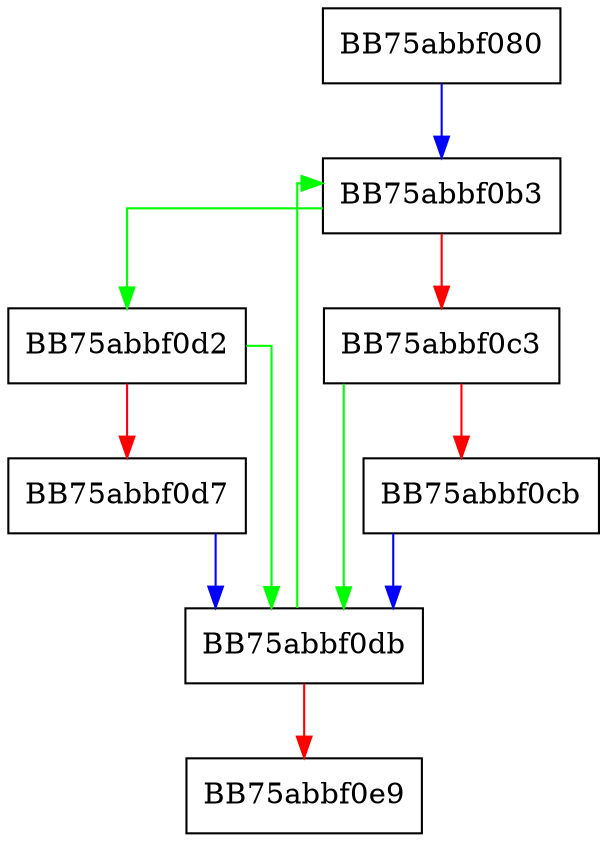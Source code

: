 digraph SSE_paddsw {
  node [shape="box"];
  graph [splines=ortho];
  BB75abbf080 -> BB75abbf0b3 [color="blue"];
  BB75abbf0b3 -> BB75abbf0d2 [color="green"];
  BB75abbf0b3 -> BB75abbf0c3 [color="red"];
  BB75abbf0c3 -> BB75abbf0db [color="green"];
  BB75abbf0c3 -> BB75abbf0cb [color="red"];
  BB75abbf0cb -> BB75abbf0db [color="blue"];
  BB75abbf0d2 -> BB75abbf0db [color="green"];
  BB75abbf0d2 -> BB75abbf0d7 [color="red"];
  BB75abbf0d7 -> BB75abbf0db [color="blue"];
  BB75abbf0db -> BB75abbf0b3 [color="green"];
  BB75abbf0db -> BB75abbf0e9 [color="red"];
}